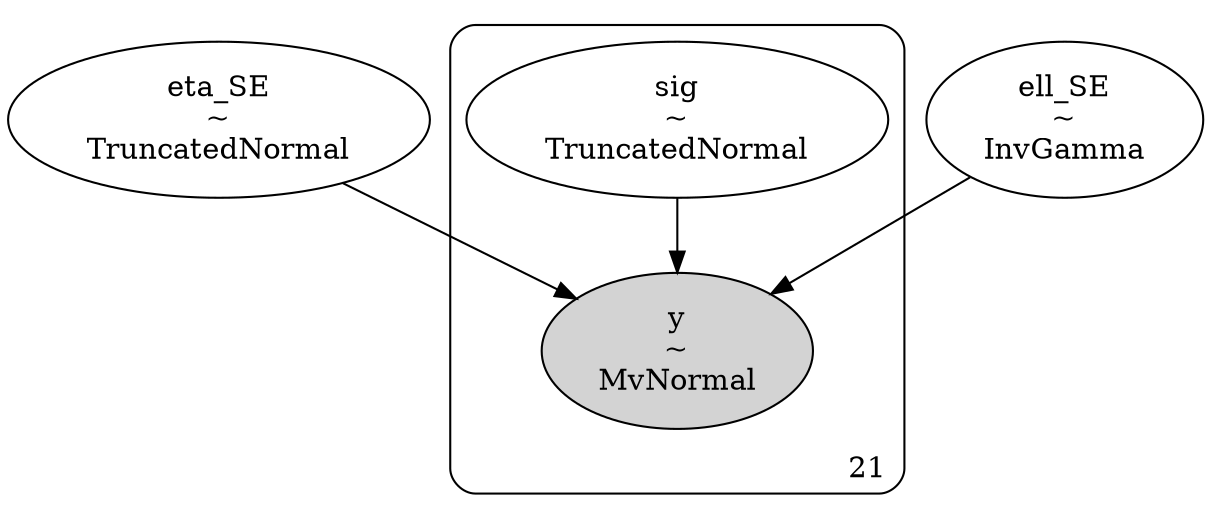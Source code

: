 digraph {
	eta_SE [label="eta_SE
~
TruncatedNormal" shape=ellipse]
	ell_SE [label="ell_SE
~
InvGamma" shape=ellipse]
	subgraph cluster21 {
		y [label="y
~
MvNormal" shape=ellipse style=filled]
		sig [label="sig
~
TruncatedNormal" shape=ellipse]
		label=21 labeljust=r labelloc=b style=rounded
	}
	eta_SE -> y
	ell_SE -> y
	sig -> y
}
